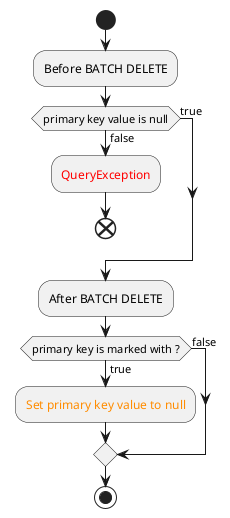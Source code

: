@startuml
start

:Before BATCH DELETE;

if (primary key value is null) then(false)
    :<color:red>QueryException;
    end
else (true)
endif

:After BATCH DELETE;

if (primary key is marked with ?) then(true)
    :<color:darkorange>Set primary key value to null;
else (false)
endif

stop
@enduml
